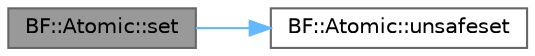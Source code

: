 digraph "BF::Atomic::set"
{
 // LATEX_PDF_SIZE
  bgcolor="transparent";
  edge [fontname=Helvetica,fontsize=10,labelfontname=Helvetica,labelfontsize=10];
  node [fontname=Helvetica,fontsize=10,shape=box,height=0.2,width=0.4];
  rankdir="LR";
  Node1 [id="Node000001",label="BF::Atomic::set",height=0.2,width=0.4,color="gray40", fillcolor="grey60", style="filled", fontcolor="black",tooltip=" "];
  Node1 -> Node2 [id="edge1_Node000001_Node000002",color="steelblue1",style="solid",tooltip=" "];
  Node2 [id="Node000002",label="BF::Atomic::unsafeset",height=0.2,width=0.4,color="grey40", fillcolor="white", style="filled",URL="$d4/d4f/classBF_1_1Atomic.html#a2607ebf257459737cb6721a1c7b96044",tooltip=" "];
}
